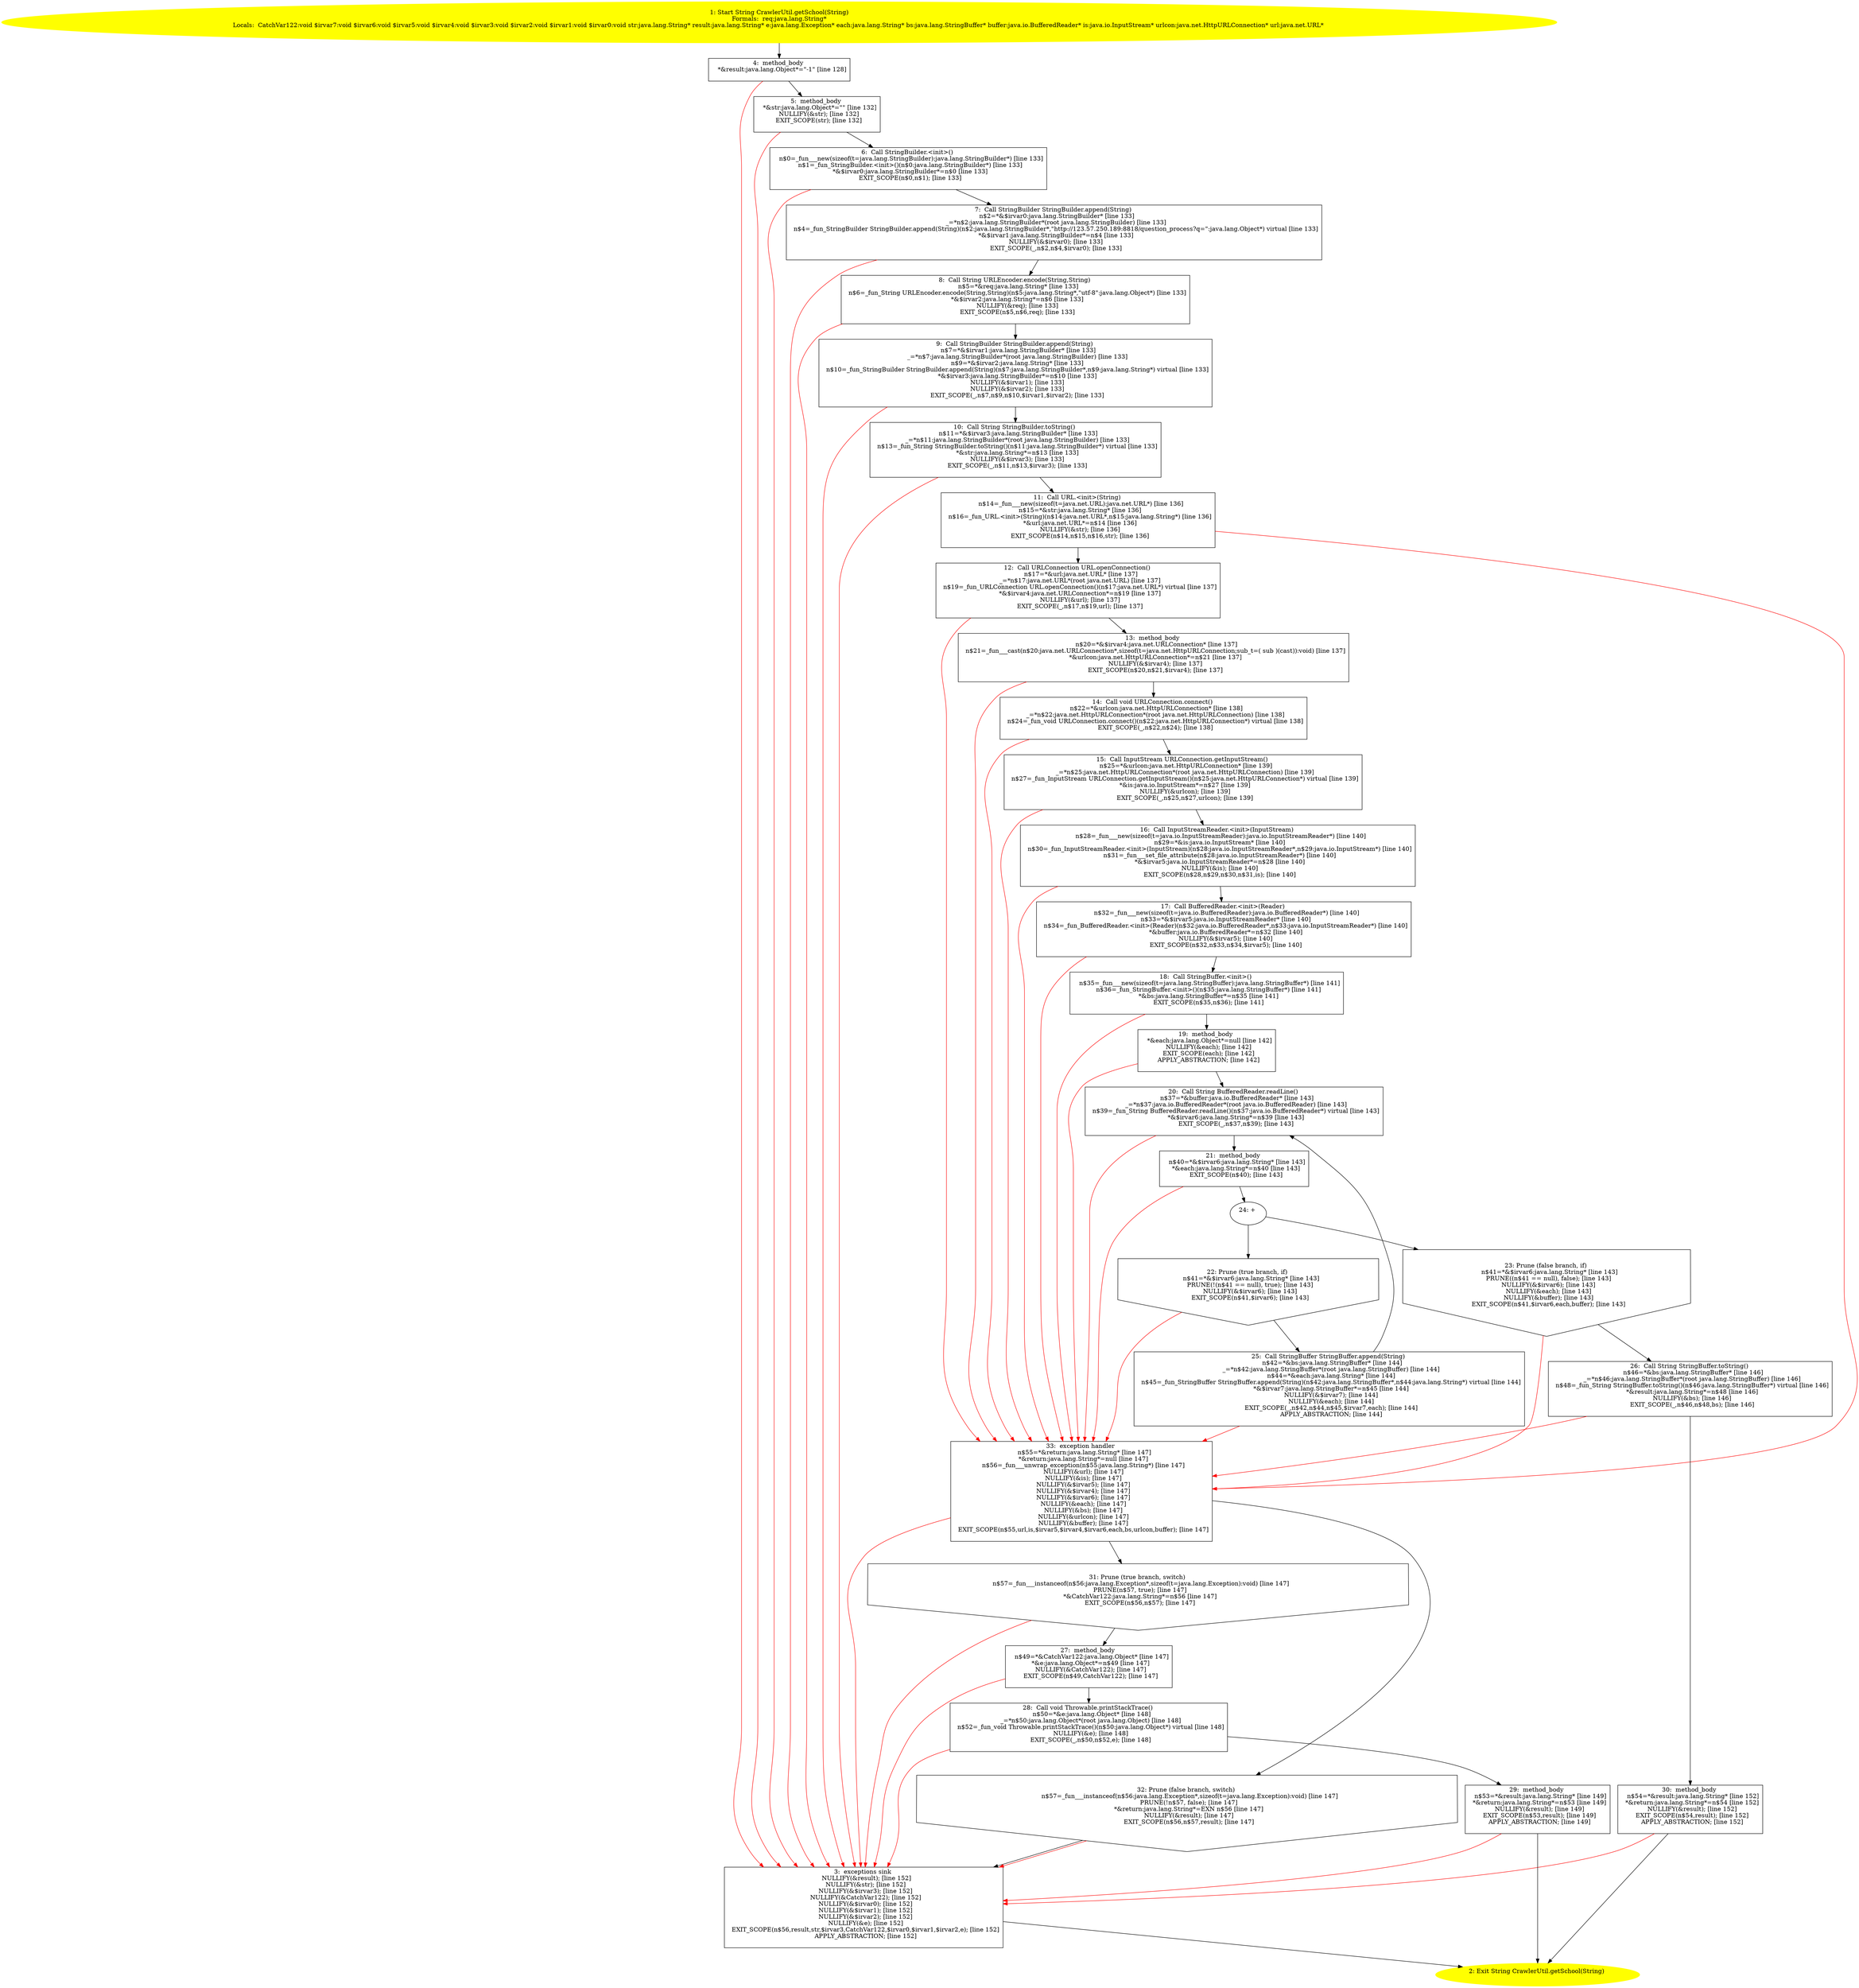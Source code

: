 /* @generated */
digraph cfg {
"com.dulishuo.util.CrawlerUtil.getSchool(java.lang.String):java.lang.String.6e4da2f4f9ba61c6be48398b0289fff9_1" [label="1: Start String CrawlerUtil.getSchool(String)\nFormals:  req:java.lang.String*\nLocals:  CatchVar122:void $irvar7:void $irvar6:void $irvar5:void $irvar4:void $irvar3:void $irvar2:void $irvar1:void $irvar0:void str:java.lang.String* result:java.lang.String* e:java.lang.Exception* each:java.lang.String* bs:java.lang.StringBuffer* buffer:java.io.BufferedReader* is:java.io.InputStream* urlcon:java.net.HttpURLConnection* url:java.net.URL* \n  " color=yellow style=filled]
	

	 "com.dulishuo.util.CrawlerUtil.getSchool(java.lang.String):java.lang.String.6e4da2f4f9ba61c6be48398b0289fff9_1" -> "com.dulishuo.util.CrawlerUtil.getSchool(java.lang.String):java.lang.String.6e4da2f4f9ba61c6be48398b0289fff9_4" ;
"com.dulishuo.util.CrawlerUtil.getSchool(java.lang.String):java.lang.String.6e4da2f4f9ba61c6be48398b0289fff9_2" [label="2: Exit String CrawlerUtil.getSchool(String) \n  " color=yellow style=filled]
	

"com.dulishuo.util.CrawlerUtil.getSchool(java.lang.String):java.lang.String.6e4da2f4f9ba61c6be48398b0289fff9_3" [label="3:  exceptions sink \n   NULLIFY(&result); [line 152]\n  NULLIFY(&str); [line 152]\n  NULLIFY(&$irvar3); [line 152]\n  NULLIFY(&CatchVar122); [line 152]\n  NULLIFY(&$irvar0); [line 152]\n  NULLIFY(&$irvar1); [line 152]\n  NULLIFY(&$irvar2); [line 152]\n  NULLIFY(&e); [line 152]\n  EXIT_SCOPE(n$56,result,str,$irvar3,CatchVar122,$irvar0,$irvar1,$irvar2,e); [line 152]\n  APPLY_ABSTRACTION; [line 152]\n " shape="box"]
	

	 "com.dulishuo.util.CrawlerUtil.getSchool(java.lang.String):java.lang.String.6e4da2f4f9ba61c6be48398b0289fff9_3" -> "com.dulishuo.util.CrawlerUtil.getSchool(java.lang.String):java.lang.String.6e4da2f4f9ba61c6be48398b0289fff9_2" ;
"com.dulishuo.util.CrawlerUtil.getSchool(java.lang.String):java.lang.String.6e4da2f4f9ba61c6be48398b0289fff9_4" [label="4:  method_body \n   *&result:java.lang.Object*=\"-1\" [line 128]\n " shape="box"]
	

	 "com.dulishuo.util.CrawlerUtil.getSchool(java.lang.String):java.lang.String.6e4da2f4f9ba61c6be48398b0289fff9_4" -> "com.dulishuo.util.CrawlerUtil.getSchool(java.lang.String):java.lang.String.6e4da2f4f9ba61c6be48398b0289fff9_5" ;
	 "com.dulishuo.util.CrawlerUtil.getSchool(java.lang.String):java.lang.String.6e4da2f4f9ba61c6be48398b0289fff9_4" -> "com.dulishuo.util.CrawlerUtil.getSchool(java.lang.String):java.lang.String.6e4da2f4f9ba61c6be48398b0289fff9_3" [color="red" ];
"com.dulishuo.util.CrawlerUtil.getSchool(java.lang.String):java.lang.String.6e4da2f4f9ba61c6be48398b0289fff9_5" [label="5:  method_body \n   *&str:java.lang.Object*=\"\" [line 132]\n  NULLIFY(&str); [line 132]\n  EXIT_SCOPE(str); [line 132]\n " shape="box"]
	

	 "com.dulishuo.util.CrawlerUtil.getSchool(java.lang.String):java.lang.String.6e4da2f4f9ba61c6be48398b0289fff9_5" -> "com.dulishuo.util.CrawlerUtil.getSchool(java.lang.String):java.lang.String.6e4da2f4f9ba61c6be48398b0289fff9_6" ;
	 "com.dulishuo.util.CrawlerUtil.getSchool(java.lang.String):java.lang.String.6e4da2f4f9ba61c6be48398b0289fff9_5" -> "com.dulishuo.util.CrawlerUtil.getSchool(java.lang.String):java.lang.String.6e4da2f4f9ba61c6be48398b0289fff9_3" [color="red" ];
"com.dulishuo.util.CrawlerUtil.getSchool(java.lang.String):java.lang.String.6e4da2f4f9ba61c6be48398b0289fff9_6" [label="6:  Call StringBuilder.<init>() \n   n$0=_fun___new(sizeof(t=java.lang.StringBuilder):java.lang.StringBuilder*) [line 133]\n  n$1=_fun_StringBuilder.<init>()(n$0:java.lang.StringBuilder*) [line 133]\n  *&$irvar0:java.lang.StringBuilder*=n$0 [line 133]\n  EXIT_SCOPE(n$0,n$1); [line 133]\n " shape="box"]
	

	 "com.dulishuo.util.CrawlerUtil.getSchool(java.lang.String):java.lang.String.6e4da2f4f9ba61c6be48398b0289fff9_6" -> "com.dulishuo.util.CrawlerUtil.getSchool(java.lang.String):java.lang.String.6e4da2f4f9ba61c6be48398b0289fff9_7" ;
	 "com.dulishuo.util.CrawlerUtil.getSchool(java.lang.String):java.lang.String.6e4da2f4f9ba61c6be48398b0289fff9_6" -> "com.dulishuo.util.CrawlerUtil.getSchool(java.lang.String):java.lang.String.6e4da2f4f9ba61c6be48398b0289fff9_3" [color="red" ];
"com.dulishuo.util.CrawlerUtil.getSchool(java.lang.String):java.lang.String.6e4da2f4f9ba61c6be48398b0289fff9_7" [label="7:  Call StringBuilder StringBuilder.append(String) \n   n$2=*&$irvar0:java.lang.StringBuilder* [line 133]\n  _=*n$2:java.lang.StringBuilder*(root java.lang.StringBuilder) [line 133]\n  n$4=_fun_StringBuilder StringBuilder.append(String)(n$2:java.lang.StringBuilder*,\"http://123.57.250.189:8818/question_process?q=\":java.lang.Object*) virtual [line 133]\n  *&$irvar1:java.lang.StringBuilder*=n$4 [line 133]\n  NULLIFY(&$irvar0); [line 133]\n  EXIT_SCOPE(_,n$2,n$4,$irvar0); [line 133]\n " shape="box"]
	

	 "com.dulishuo.util.CrawlerUtil.getSchool(java.lang.String):java.lang.String.6e4da2f4f9ba61c6be48398b0289fff9_7" -> "com.dulishuo.util.CrawlerUtil.getSchool(java.lang.String):java.lang.String.6e4da2f4f9ba61c6be48398b0289fff9_8" ;
	 "com.dulishuo.util.CrawlerUtil.getSchool(java.lang.String):java.lang.String.6e4da2f4f9ba61c6be48398b0289fff9_7" -> "com.dulishuo.util.CrawlerUtil.getSchool(java.lang.String):java.lang.String.6e4da2f4f9ba61c6be48398b0289fff9_3" [color="red" ];
"com.dulishuo.util.CrawlerUtil.getSchool(java.lang.String):java.lang.String.6e4da2f4f9ba61c6be48398b0289fff9_8" [label="8:  Call String URLEncoder.encode(String,String) \n   n$5=*&req:java.lang.String* [line 133]\n  n$6=_fun_String URLEncoder.encode(String,String)(n$5:java.lang.String*,\"utf-8\":java.lang.Object*) [line 133]\n  *&$irvar2:java.lang.String*=n$6 [line 133]\n  NULLIFY(&req); [line 133]\n  EXIT_SCOPE(n$5,n$6,req); [line 133]\n " shape="box"]
	

	 "com.dulishuo.util.CrawlerUtil.getSchool(java.lang.String):java.lang.String.6e4da2f4f9ba61c6be48398b0289fff9_8" -> "com.dulishuo.util.CrawlerUtil.getSchool(java.lang.String):java.lang.String.6e4da2f4f9ba61c6be48398b0289fff9_9" ;
	 "com.dulishuo.util.CrawlerUtil.getSchool(java.lang.String):java.lang.String.6e4da2f4f9ba61c6be48398b0289fff9_8" -> "com.dulishuo.util.CrawlerUtil.getSchool(java.lang.String):java.lang.String.6e4da2f4f9ba61c6be48398b0289fff9_3" [color="red" ];
"com.dulishuo.util.CrawlerUtil.getSchool(java.lang.String):java.lang.String.6e4da2f4f9ba61c6be48398b0289fff9_9" [label="9:  Call StringBuilder StringBuilder.append(String) \n   n$7=*&$irvar1:java.lang.StringBuilder* [line 133]\n  _=*n$7:java.lang.StringBuilder*(root java.lang.StringBuilder) [line 133]\n  n$9=*&$irvar2:java.lang.String* [line 133]\n  n$10=_fun_StringBuilder StringBuilder.append(String)(n$7:java.lang.StringBuilder*,n$9:java.lang.String*) virtual [line 133]\n  *&$irvar3:java.lang.StringBuilder*=n$10 [line 133]\n  NULLIFY(&$irvar1); [line 133]\n  NULLIFY(&$irvar2); [line 133]\n  EXIT_SCOPE(_,n$7,n$9,n$10,$irvar1,$irvar2); [line 133]\n " shape="box"]
	

	 "com.dulishuo.util.CrawlerUtil.getSchool(java.lang.String):java.lang.String.6e4da2f4f9ba61c6be48398b0289fff9_9" -> "com.dulishuo.util.CrawlerUtil.getSchool(java.lang.String):java.lang.String.6e4da2f4f9ba61c6be48398b0289fff9_10" ;
	 "com.dulishuo.util.CrawlerUtil.getSchool(java.lang.String):java.lang.String.6e4da2f4f9ba61c6be48398b0289fff9_9" -> "com.dulishuo.util.CrawlerUtil.getSchool(java.lang.String):java.lang.String.6e4da2f4f9ba61c6be48398b0289fff9_3" [color="red" ];
"com.dulishuo.util.CrawlerUtil.getSchool(java.lang.String):java.lang.String.6e4da2f4f9ba61c6be48398b0289fff9_10" [label="10:  Call String StringBuilder.toString() \n   n$11=*&$irvar3:java.lang.StringBuilder* [line 133]\n  _=*n$11:java.lang.StringBuilder*(root java.lang.StringBuilder) [line 133]\n  n$13=_fun_String StringBuilder.toString()(n$11:java.lang.StringBuilder*) virtual [line 133]\n  *&str:java.lang.String*=n$13 [line 133]\n  NULLIFY(&$irvar3); [line 133]\n  EXIT_SCOPE(_,n$11,n$13,$irvar3); [line 133]\n " shape="box"]
	

	 "com.dulishuo.util.CrawlerUtil.getSchool(java.lang.String):java.lang.String.6e4da2f4f9ba61c6be48398b0289fff9_10" -> "com.dulishuo.util.CrawlerUtil.getSchool(java.lang.String):java.lang.String.6e4da2f4f9ba61c6be48398b0289fff9_11" ;
	 "com.dulishuo.util.CrawlerUtil.getSchool(java.lang.String):java.lang.String.6e4da2f4f9ba61c6be48398b0289fff9_10" -> "com.dulishuo.util.CrawlerUtil.getSchool(java.lang.String):java.lang.String.6e4da2f4f9ba61c6be48398b0289fff9_3" [color="red" ];
"com.dulishuo.util.CrawlerUtil.getSchool(java.lang.String):java.lang.String.6e4da2f4f9ba61c6be48398b0289fff9_11" [label="11:  Call URL.<init>(String) \n   n$14=_fun___new(sizeof(t=java.net.URL):java.net.URL*) [line 136]\n  n$15=*&str:java.lang.String* [line 136]\n  n$16=_fun_URL.<init>(String)(n$14:java.net.URL*,n$15:java.lang.String*) [line 136]\n  *&url:java.net.URL*=n$14 [line 136]\n  NULLIFY(&str); [line 136]\n  EXIT_SCOPE(n$14,n$15,n$16,str); [line 136]\n " shape="box"]
	

	 "com.dulishuo.util.CrawlerUtil.getSchool(java.lang.String):java.lang.String.6e4da2f4f9ba61c6be48398b0289fff9_11" -> "com.dulishuo.util.CrawlerUtil.getSchool(java.lang.String):java.lang.String.6e4da2f4f9ba61c6be48398b0289fff9_12" ;
	 "com.dulishuo.util.CrawlerUtil.getSchool(java.lang.String):java.lang.String.6e4da2f4f9ba61c6be48398b0289fff9_11" -> "com.dulishuo.util.CrawlerUtil.getSchool(java.lang.String):java.lang.String.6e4da2f4f9ba61c6be48398b0289fff9_33" [color="red" ];
"com.dulishuo.util.CrawlerUtil.getSchool(java.lang.String):java.lang.String.6e4da2f4f9ba61c6be48398b0289fff9_12" [label="12:  Call URLConnection URL.openConnection() \n   n$17=*&url:java.net.URL* [line 137]\n  _=*n$17:java.net.URL*(root java.net.URL) [line 137]\n  n$19=_fun_URLConnection URL.openConnection()(n$17:java.net.URL*) virtual [line 137]\n  *&$irvar4:java.net.URLConnection*=n$19 [line 137]\n  NULLIFY(&url); [line 137]\n  EXIT_SCOPE(_,n$17,n$19,url); [line 137]\n " shape="box"]
	

	 "com.dulishuo.util.CrawlerUtil.getSchool(java.lang.String):java.lang.String.6e4da2f4f9ba61c6be48398b0289fff9_12" -> "com.dulishuo.util.CrawlerUtil.getSchool(java.lang.String):java.lang.String.6e4da2f4f9ba61c6be48398b0289fff9_13" ;
	 "com.dulishuo.util.CrawlerUtil.getSchool(java.lang.String):java.lang.String.6e4da2f4f9ba61c6be48398b0289fff9_12" -> "com.dulishuo.util.CrawlerUtil.getSchool(java.lang.String):java.lang.String.6e4da2f4f9ba61c6be48398b0289fff9_33" [color="red" ];
"com.dulishuo.util.CrawlerUtil.getSchool(java.lang.String):java.lang.String.6e4da2f4f9ba61c6be48398b0289fff9_13" [label="13:  method_body \n   n$20=*&$irvar4:java.net.URLConnection* [line 137]\n  n$21=_fun___cast(n$20:java.net.URLConnection*,sizeof(t=java.net.HttpURLConnection;sub_t=( sub )(cast)):void) [line 137]\n  *&urlcon:java.net.HttpURLConnection*=n$21 [line 137]\n  NULLIFY(&$irvar4); [line 137]\n  EXIT_SCOPE(n$20,n$21,$irvar4); [line 137]\n " shape="box"]
	

	 "com.dulishuo.util.CrawlerUtil.getSchool(java.lang.String):java.lang.String.6e4da2f4f9ba61c6be48398b0289fff9_13" -> "com.dulishuo.util.CrawlerUtil.getSchool(java.lang.String):java.lang.String.6e4da2f4f9ba61c6be48398b0289fff9_14" ;
	 "com.dulishuo.util.CrawlerUtil.getSchool(java.lang.String):java.lang.String.6e4da2f4f9ba61c6be48398b0289fff9_13" -> "com.dulishuo.util.CrawlerUtil.getSchool(java.lang.String):java.lang.String.6e4da2f4f9ba61c6be48398b0289fff9_33" [color="red" ];
"com.dulishuo.util.CrawlerUtil.getSchool(java.lang.String):java.lang.String.6e4da2f4f9ba61c6be48398b0289fff9_14" [label="14:  Call void URLConnection.connect() \n   n$22=*&urlcon:java.net.HttpURLConnection* [line 138]\n  _=*n$22:java.net.HttpURLConnection*(root java.net.HttpURLConnection) [line 138]\n  n$24=_fun_void URLConnection.connect()(n$22:java.net.HttpURLConnection*) virtual [line 138]\n  EXIT_SCOPE(_,n$22,n$24); [line 138]\n " shape="box"]
	

	 "com.dulishuo.util.CrawlerUtil.getSchool(java.lang.String):java.lang.String.6e4da2f4f9ba61c6be48398b0289fff9_14" -> "com.dulishuo.util.CrawlerUtil.getSchool(java.lang.String):java.lang.String.6e4da2f4f9ba61c6be48398b0289fff9_15" ;
	 "com.dulishuo.util.CrawlerUtil.getSchool(java.lang.String):java.lang.String.6e4da2f4f9ba61c6be48398b0289fff9_14" -> "com.dulishuo.util.CrawlerUtil.getSchool(java.lang.String):java.lang.String.6e4da2f4f9ba61c6be48398b0289fff9_33" [color="red" ];
"com.dulishuo.util.CrawlerUtil.getSchool(java.lang.String):java.lang.String.6e4da2f4f9ba61c6be48398b0289fff9_15" [label="15:  Call InputStream URLConnection.getInputStream() \n   n$25=*&urlcon:java.net.HttpURLConnection* [line 139]\n  _=*n$25:java.net.HttpURLConnection*(root java.net.HttpURLConnection) [line 139]\n  n$27=_fun_InputStream URLConnection.getInputStream()(n$25:java.net.HttpURLConnection*) virtual [line 139]\n  *&is:java.io.InputStream*=n$27 [line 139]\n  NULLIFY(&urlcon); [line 139]\n  EXIT_SCOPE(_,n$25,n$27,urlcon); [line 139]\n " shape="box"]
	

	 "com.dulishuo.util.CrawlerUtil.getSchool(java.lang.String):java.lang.String.6e4da2f4f9ba61c6be48398b0289fff9_15" -> "com.dulishuo.util.CrawlerUtil.getSchool(java.lang.String):java.lang.String.6e4da2f4f9ba61c6be48398b0289fff9_16" ;
	 "com.dulishuo.util.CrawlerUtil.getSchool(java.lang.String):java.lang.String.6e4da2f4f9ba61c6be48398b0289fff9_15" -> "com.dulishuo.util.CrawlerUtil.getSchool(java.lang.String):java.lang.String.6e4da2f4f9ba61c6be48398b0289fff9_33" [color="red" ];
"com.dulishuo.util.CrawlerUtil.getSchool(java.lang.String):java.lang.String.6e4da2f4f9ba61c6be48398b0289fff9_16" [label="16:  Call InputStreamReader.<init>(InputStream) \n   n$28=_fun___new(sizeof(t=java.io.InputStreamReader):java.io.InputStreamReader*) [line 140]\n  n$29=*&is:java.io.InputStream* [line 140]\n  n$30=_fun_InputStreamReader.<init>(InputStream)(n$28:java.io.InputStreamReader*,n$29:java.io.InputStream*) [line 140]\n  n$31=_fun___set_file_attribute(n$28:java.io.InputStreamReader*) [line 140]\n  *&$irvar5:java.io.InputStreamReader*=n$28 [line 140]\n  NULLIFY(&is); [line 140]\n  EXIT_SCOPE(n$28,n$29,n$30,n$31,is); [line 140]\n " shape="box"]
	

	 "com.dulishuo.util.CrawlerUtil.getSchool(java.lang.String):java.lang.String.6e4da2f4f9ba61c6be48398b0289fff9_16" -> "com.dulishuo.util.CrawlerUtil.getSchool(java.lang.String):java.lang.String.6e4da2f4f9ba61c6be48398b0289fff9_17" ;
	 "com.dulishuo.util.CrawlerUtil.getSchool(java.lang.String):java.lang.String.6e4da2f4f9ba61c6be48398b0289fff9_16" -> "com.dulishuo.util.CrawlerUtil.getSchool(java.lang.String):java.lang.String.6e4da2f4f9ba61c6be48398b0289fff9_33" [color="red" ];
"com.dulishuo.util.CrawlerUtil.getSchool(java.lang.String):java.lang.String.6e4da2f4f9ba61c6be48398b0289fff9_17" [label="17:  Call BufferedReader.<init>(Reader) \n   n$32=_fun___new(sizeof(t=java.io.BufferedReader):java.io.BufferedReader*) [line 140]\n  n$33=*&$irvar5:java.io.InputStreamReader* [line 140]\n  n$34=_fun_BufferedReader.<init>(Reader)(n$32:java.io.BufferedReader*,n$33:java.io.InputStreamReader*) [line 140]\n  *&buffer:java.io.BufferedReader*=n$32 [line 140]\n  NULLIFY(&$irvar5); [line 140]\n  EXIT_SCOPE(n$32,n$33,n$34,$irvar5); [line 140]\n " shape="box"]
	

	 "com.dulishuo.util.CrawlerUtil.getSchool(java.lang.String):java.lang.String.6e4da2f4f9ba61c6be48398b0289fff9_17" -> "com.dulishuo.util.CrawlerUtil.getSchool(java.lang.String):java.lang.String.6e4da2f4f9ba61c6be48398b0289fff9_18" ;
	 "com.dulishuo.util.CrawlerUtil.getSchool(java.lang.String):java.lang.String.6e4da2f4f9ba61c6be48398b0289fff9_17" -> "com.dulishuo.util.CrawlerUtil.getSchool(java.lang.String):java.lang.String.6e4da2f4f9ba61c6be48398b0289fff9_33" [color="red" ];
"com.dulishuo.util.CrawlerUtil.getSchool(java.lang.String):java.lang.String.6e4da2f4f9ba61c6be48398b0289fff9_18" [label="18:  Call StringBuffer.<init>() \n   n$35=_fun___new(sizeof(t=java.lang.StringBuffer):java.lang.StringBuffer*) [line 141]\n  n$36=_fun_StringBuffer.<init>()(n$35:java.lang.StringBuffer*) [line 141]\n  *&bs:java.lang.StringBuffer*=n$35 [line 141]\n  EXIT_SCOPE(n$35,n$36); [line 141]\n " shape="box"]
	

	 "com.dulishuo.util.CrawlerUtil.getSchool(java.lang.String):java.lang.String.6e4da2f4f9ba61c6be48398b0289fff9_18" -> "com.dulishuo.util.CrawlerUtil.getSchool(java.lang.String):java.lang.String.6e4da2f4f9ba61c6be48398b0289fff9_19" ;
	 "com.dulishuo.util.CrawlerUtil.getSchool(java.lang.String):java.lang.String.6e4da2f4f9ba61c6be48398b0289fff9_18" -> "com.dulishuo.util.CrawlerUtil.getSchool(java.lang.String):java.lang.String.6e4da2f4f9ba61c6be48398b0289fff9_33" [color="red" ];
"com.dulishuo.util.CrawlerUtil.getSchool(java.lang.String):java.lang.String.6e4da2f4f9ba61c6be48398b0289fff9_19" [label="19:  method_body \n   *&each:java.lang.Object*=null [line 142]\n  NULLIFY(&each); [line 142]\n  EXIT_SCOPE(each); [line 142]\n  APPLY_ABSTRACTION; [line 142]\n " shape="box"]
	

	 "com.dulishuo.util.CrawlerUtil.getSchool(java.lang.String):java.lang.String.6e4da2f4f9ba61c6be48398b0289fff9_19" -> "com.dulishuo.util.CrawlerUtil.getSchool(java.lang.String):java.lang.String.6e4da2f4f9ba61c6be48398b0289fff9_20" ;
	 "com.dulishuo.util.CrawlerUtil.getSchool(java.lang.String):java.lang.String.6e4da2f4f9ba61c6be48398b0289fff9_19" -> "com.dulishuo.util.CrawlerUtil.getSchool(java.lang.String):java.lang.String.6e4da2f4f9ba61c6be48398b0289fff9_33" [color="red" ];
"com.dulishuo.util.CrawlerUtil.getSchool(java.lang.String):java.lang.String.6e4da2f4f9ba61c6be48398b0289fff9_20" [label="20:  Call String BufferedReader.readLine() \n   n$37=*&buffer:java.io.BufferedReader* [line 143]\n  _=*n$37:java.io.BufferedReader*(root java.io.BufferedReader) [line 143]\n  n$39=_fun_String BufferedReader.readLine()(n$37:java.io.BufferedReader*) virtual [line 143]\n  *&$irvar6:java.lang.String*=n$39 [line 143]\n  EXIT_SCOPE(_,n$37,n$39); [line 143]\n " shape="box"]
	

	 "com.dulishuo.util.CrawlerUtil.getSchool(java.lang.String):java.lang.String.6e4da2f4f9ba61c6be48398b0289fff9_20" -> "com.dulishuo.util.CrawlerUtil.getSchool(java.lang.String):java.lang.String.6e4da2f4f9ba61c6be48398b0289fff9_21" ;
	 "com.dulishuo.util.CrawlerUtil.getSchool(java.lang.String):java.lang.String.6e4da2f4f9ba61c6be48398b0289fff9_20" -> "com.dulishuo.util.CrawlerUtil.getSchool(java.lang.String):java.lang.String.6e4da2f4f9ba61c6be48398b0289fff9_33" [color="red" ];
"com.dulishuo.util.CrawlerUtil.getSchool(java.lang.String):java.lang.String.6e4da2f4f9ba61c6be48398b0289fff9_21" [label="21:  method_body \n   n$40=*&$irvar6:java.lang.String* [line 143]\n  *&each:java.lang.String*=n$40 [line 143]\n  EXIT_SCOPE(n$40); [line 143]\n " shape="box"]
	

	 "com.dulishuo.util.CrawlerUtil.getSchool(java.lang.String):java.lang.String.6e4da2f4f9ba61c6be48398b0289fff9_21" -> "com.dulishuo.util.CrawlerUtil.getSchool(java.lang.String):java.lang.String.6e4da2f4f9ba61c6be48398b0289fff9_24" ;
	 "com.dulishuo.util.CrawlerUtil.getSchool(java.lang.String):java.lang.String.6e4da2f4f9ba61c6be48398b0289fff9_21" -> "com.dulishuo.util.CrawlerUtil.getSchool(java.lang.String):java.lang.String.6e4da2f4f9ba61c6be48398b0289fff9_33" [color="red" ];
"com.dulishuo.util.CrawlerUtil.getSchool(java.lang.String):java.lang.String.6e4da2f4f9ba61c6be48398b0289fff9_22" [label="22: Prune (true branch, if) \n   n$41=*&$irvar6:java.lang.String* [line 143]\n  PRUNE(!(n$41 == null), true); [line 143]\n  NULLIFY(&$irvar6); [line 143]\n  EXIT_SCOPE(n$41,$irvar6); [line 143]\n " shape="invhouse"]
	

	 "com.dulishuo.util.CrawlerUtil.getSchool(java.lang.String):java.lang.String.6e4da2f4f9ba61c6be48398b0289fff9_22" -> "com.dulishuo.util.CrawlerUtil.getSchool(java.lang.String):java.lang.String.6e4da2f4f9ba61c6be48398b0289fff9_25" ;
	 "com.dulishuo.util.CrawlerUtil.getSchool(java.lang.String):java.lang.String.6e4da2f4f9ba61c6be48398b0289fff9_22" -> "com.dulishuo.util.CrawlerUtil.getSchool(java.lang.String):java.lang.String.6e4da2f4f9ba61c6be48398b0289fff9_33" [color="red" ];
"com.dulishuo.util.CrawlerUtil.getSchool(java.lang.String):java.lang.String.6e4da2f4f9ba61c6be48398b0289fff9_23" [label="23: Prune (false branch, if) \n   n$41=*&$irvar6:java.lang.String* [line 143]\n  PRUNE((n$41 == null), false); [line 143]\n  NULLIFY(&$irvar6); [line 143]\n  NULLIFY(&each); [line 143]\n  NULLIFY(&buffer); [line 143]\n  EXIT_SCOPE(n$41,$irvar6,each,buffer); [line 143]\n " shape="invhouse"]
	

	 "com.dulishuo.util.CrawlerUtil.getSchool(java.lang.String):java.lang.String.6e4da2f4f9ba61c6be48398b0289fff9_23" -> "com.dulishuo.util.CrawlerUtil.getSchool(java.lang.String):java.lang.String.6e4da2f4f9ba61c6be48398b0289fff9_26" ;
	 "com.dulishuo.util.CrawlerUtil.getSchool(java.lang.String):java.lang.String.6e4da2f4f9ba61c6be48398b0289fff9_23" -> "com.dulishuo.util.CrawlerUtil.getSchool(java.lang.String):java.lang.String.6e4da2f4f9ba61c6be48398b0289fff9_33" [color="red" ];
"com.dulishuo.util.CrawlerUtil.getSchool(java.lang.String):java.lang.String.6e4da2f4f9ba61c6be48398b0289fff9_24" [label="24: + \n  " ]
	

	 "com.dulishuo.util.CrawlerUtil.getSchool(java.lang.String):java.lang.String.6e4da2f4f9ba61c6be48398b0289fff9_24" -> "com.dulishuo.util.CrawlerUtil.getSchool(java.lang.String):java.lang.String.6e4da2f4f9ba61c6be48398b0289fff9_22" ;
	 "com.dulishuo.util.CrawlerUtil.getSchool(java.lang.String):java.lang.String.6e4da2f4f9ba61c6be48398b0289fff9_24" -> "com.dulishuo.util.CrawlerUtil.getSchool(java.lang.String):java.lang.String.6e4da2f4f9ba61c6be48398b0289fff9_23" ;
"com.dulishuo.util.CrawlerUtil.getSchool(java.lang.String):java.lang.String.6e4da2f4f9ba61c6be48398b0289fff9_25" [label="25:  Call StringBuffer StringBuffer.append(String) \n   n$42=*&bs:java.lang.StringBuffer* [line 144]\n  _=*n$42:java.lang.StringBuffer*(root java.lang.StringBuffer) [line 144]\n  n$44=*&each:java.lang.String* [line 144]\n  n$45=_fun_StringBuffer StringBuffer.append(String)(n$42:java.lang.StringBuffer*,n$44:java.lang.String*) virtual [line 144]\n  *&$irvar7:java.lang.StringBuffer*=n$45 [line 144]\n  NULLIFY(&$irvar7); [line 144]\n  NULLIFY(&each); [line 144]\n  EXIT_SCOPE(_,n$42,n$44,n$45,$irvar7,each); [line 144]\n  APPLY_ABSTRACTION; [line 144]\n " shape="box"]
	

	 "com.dulishuo.util.CrawlerUtil.getSchool(java.lang.String):java.lang.String.6e4da2f4f9ba61c6be48398b0289fff9_25" -> "com.dulishuo.util.CrawlerUtil.getSchool(java.lang.String):java.lang.String.6e4da2f4f9ba61c6be48398b0289fff9_20" ;
	 "com.dulishuo.util.CrawlerUtil.getSchool(java.lang.String):java.lang.String.6e4da2f4f9ba61c6be48398b0289fff9_25" -> "com.dulishuo.util.CrawlerUtil.getSchool(java.lang.String):java.lang.String.6e4da2f4f9ba61c6be48398b0289fff9_33" [color="red" ];
"com.dulishuo.util.CrawlerUtil.getSchool(java.lang.String):java.lang.String.6e4da2f4f9ba61c6be48398b0289fff9_26" [label="26:  Call String StringBuffer.toString() \n   n$46=*&bs:java.lang.StringBuffer* [line 146]\n  _=*n$46:java.lang.StringBuffer*(root java.lang.StringBuffer) [line 146]\n  n$48=_fun_String StringBuffer.toString()(n$46:java.lang.StringBuffer*) virtual [line 146]\n  *&result:java.lang.String*=n$48 [line 146]\n  NULLIFY(&bs); [line 146]\n  EXIT_SCOPE(_,n$46,n$48,bs); [line 146]\n " shape="box"]
	

	 "com.dulishuo.util.CrawlerUtil.getSchool(java.lang.String):java.lang.String.6e4da2f4f9ba61c6be48398b0289fff9_26" -> "com.dulishuo.util.CrawlerUtil.getSchool(java.lang.String):java.lang.String.6e4da2f4f9ba61c6be48398b0289fff9_30" ;
	 "com.dulishuo.util.CrawlerUtil.getSchool(java.lang.String):java.lang.String.6e4da2f4f9ba61c6be48398b0289fff9_26" -> "com.dulishuo.util.CrawlerUtil.getSchool(java.lang.String):java.lang.String.6e4da2f4f9ba61c6be48398b0289fff9_33" [color="red" ];
"com.dulishuo.util.CrawlerUtil.getSchool(java.lang.String):java.lang.String.6e4da2f4f9ba61c6be48398b0289fff9_27" [label="27:  method_body \n   n$49=*&CatchVar122:java.lang.Object* [line 147]\n  *&e:java.lang.Object*=n$49 [line 147]\n  NULLIFY(&CatchVar122); [line 147]\n  EXIT_SCOPE(n$49,CatchVar122); [line 147]\n " shape="box"]
	

	 "com.dulishuo.util.CrawlerUtil.getSchool(java.lang.String):java.lang.String.6e4da2f4f9ba61c6be48398b0289fff9_27" -> "com.dulishuo.util.CrawlerUtil.getSchool(java.lang.String):java.lang.String.6e4da2f4f9ba61c6be48398b0289fff9_28" ;
	 "com.dulishuo.util.CrawlerUtil.getSchool(java.lang.String):java.lang.String.6e4da2f4f9ba61c6be48398b0289fff9_27" -> "com.dulishuo.util.CrawlerUtil.getSchool(java.lang.String):java.lang.String.6e4da2f4f9ba61c6be48398b0289fff9_3" [color="red" ];
"com.dulishuo.util.CrawlerUtil.getSchool(java.lang.String):java.lang.String.6e4da2f4f9ba61c6be48398b0289fff9_28" [label="28:  Call void Throwable.printStackTrace() \n   n$50=*&e:java.lang.Object* [line 148]\n  _=*n$50:java.lang.Object*(root java.lang.Object) [line 148]\n  n$52=_fun_void Throwable.printStackTrace()(n$50:java.lang.Object*) virtual [line 148]\n  NULLIFY(&e); [line 148]\n  EXIT_SCOPE(_,n$50,n$52,e); [line 148]\n " shape="box"]
	

	 "com.dulishuo.util.CrawlerUtil.getSchool(java.lang.String):java.lang.String.6e4da2f4f9ba61c6be48398b0289fff9_28" -> "com.dulishuo.util.CrawlerUtil.getSchool(java.lang.String):java.lang.String.6e4da2f4f9ba61c6be48398b0289fff9_29" ;
	 "com.dulishuo.util.CrawlerUtil.getSchool(java.lang.String):java.lang.String.6e4da2f4f9ba61c6be48398b0289fff9_28" -> "com.dulishuo.util.CrawlerUtil.getSchool(java.lang.String):java.lang.String.6e4da2f4f9ba61c6be48398b0289fff9_3" [color="red" ];
"com.dulishuo.util.CrawlerUtil.getSchool(java.lang.String):java.lang.String.6e4da2f4f9ba61c6be48398b0289fff9_29" [label="29:  method_body \n   n$53=*&result:java.lang.String* [line 149]\n  *&return:java.lang.String*=n$53 [line 149]\n  NULLIFY(&result); [line 149]\n  EXIT_SCOPE(n$53,result); [line 149]\n  APPLY_ABSTRACTION; [line 149]\n " shape="box"]
	

	 "com.dulishuo.util.CrawlerUtil.getSchool(java.lang.String):java.lang.String.6e4da2f4f9ba61c6be48398b0289fff9_29" -> "com.dulishuo.util.CrawlerUtil.getSchool(java.lang.String):java.lang.String.6e4da2f4f9ba61c6be48398b0289fff9_2" ;
	 "com.dulishuo.util.CrawlerUtil.getSchool(java.lang.String):java.lang.String.6e4da2f4f9ba61c6be48398b0289fff9_29" -> "com.dulishuo.util.CrawlerUtil.getSchool(java.lang.String):java.lang.String.6e4da2f4f9ba61c6be48398b0289fff9_3" [color="red" ];
"com.dulishuo.util.CrawlerUtil.getSchool(java.lang.String):java.lang.String.6e4da2f4f9ba61c6be48398b0289fff9_30" [label="30:  method_body \n   n$54=*&result:java.lang.String* [line 152]\n  *&return:java.lang.String*=n$54 [line 152]\n  NULLIFY(&result); [line 152]\n  EXIT_SCOPE(n$54,result); [line 152]\n  APPLY_ABSTRACTION; [line 152]\n " shape="box"]
	

	 "com.dulishuo.util.CrawlerUtil.getSchool(java.lang.String):java.lang.String.6e4da2f4f9ba61c6be48398b0289fff9_30" -> "com.dulishuo.util.CrawlerUtil.getSchool(java.lang.String):java.lang.String.6e4da2f4f9ba61c6be48398b0289fff9_2" ;
	 "com.dulishuo.util.CrawlerUtil.getSchool(java.lang.String):java.lang.String.6e4da2f4f9ba61c6be48398b0289fff9_30" -> "com.dulishuo.util.CrawlerUtil.getSchool(java.lang.String):java.lang.String.6e4da2f4f9ba61c6be48398b0289fff9_3" [color="red" ];
"com.dulishuo.util.CrawlerUtil.getSchool(java.lang.String):java.lang.String.6e4da2f4f9ba61c6be48398b0289fff9_31" [label="31: Prune (true branch, switch) \n   n$57=_fun___instanceof(n$56:java.lang.Exception*,sizeof(t=java.lang.Exception):void) [line 147]\n  PRUNE(n$57, true); [line 147]\n  *&CatchVar122:java.lang.String*=n$56 [line 147]\n  EXIT_SCOPE(n$56,n$57); [line 147]\n " shape="invhouse"]
	

	 "com.dulishuo.util.CrawlerUtil.getSchool(java.lang.String):java.lang.String.6e4da2f4f9ba61c6be48398b0289fff9_31" -> "com.dulishuo.util.CrawlerUtil.getSchool(java.lang.String):java.lang.String.6e4da2f4f9ba61c6be48398b0289fff9_27" ;
	 "com.dulishuo.util.CrawlerUtil.getSchool(java.lang.String):java.lang.String.6e4da2f4f9ba61c6be48398b0289fff9_31" -> "com.dulishuo.util.CrawlerUtil.getSchool(java.lang.String):java.lang.String.6e4da2f4f9ba61c6be48398b0289fff9_3" [color="red" ];
"com.dulishuo.util.CrawlerUtil.getSchool(java.lang.String):java.lang.String.6e4da2f4f9ba61c6be48398b0289fff9_32" [label="32: Prune (false branch, switch) \n   n$57=_fun___instanceof(n$56:java.lang.Exception*,sizeof(t=java.lang.Exception):void) [line 147]\n  PRUNE(!n$57, false); [line 147]\n  *&return:java.lang.String*=EXN n$56 [line 147]\n  NULLIFY(&result); [line 147]\n  EXIT_SCOPE(n$56,n$57,result); [line 147]\n " shape="invhouse"]
	

	 "com.dulishuo.util.CrawlerUtil.getSchool(java.lang.String):java.lang.String.6e4da2f4f9ba61c6be48398b0289fff9_32" -> "com.dulishuo.util.CrawlerUtil.getSchool(java.lang.String):java.lang.String.6e4da2f4f9ba61c6be48398b0289fff9_3" ;
	 "com.dulishuo.util.CrawlerUtil.getSchool(java.lang.String):java.lang.String.6e4da2f4f9ba61c6be48398b0289fff9_32" -> "com.dulishuo.util.CrawlerUtil.getSchool(java.lang.String):java.lang.String.6e4da2f4f9ba61c6be48398b0289fff9_3" [color="red" ];
"com.dulishuo.util.CrawlerUtil.getSchool(java.lang.String):java.lang.String.6e4da2f4f9ba61c6be48398b0289fff9_33" [label="33:  exception handler \n   n$55=*&return:java.lang.String* [line 147]\n  *&return:java.lang.String*=null [line 147]\n  n$56=_fun___unwrap_exception(n$55:java.lang.String*) [line 147]\n  NULLIFY(&url); [line 147]\n  NULLIFY(&is); [line 147]\n  NULLIFY(&$irvar5); [line 147]\n  NULLIFY(&$irvar4); [line 147]\n  NULLIFY(&$irvar6); [line 147]\n  NULLIFY(&each); [line 147]\n  NULLIFY(&bs); [line 147]\n  NULLIFY(&urlcon); [line 147]\n  NULLIFY(&buffer); [line 147]\n  EXIT_SCOPE(n$55,url,is,$irvar5,$irvar4,$irvar6,each,bs,urlcon,buffer); [line 147]\n " shape="box"]
	

	 "com.dulishuo.util.CrawlerUtil.getSchool(java.lang.String):java.lang.String.6e4da2f4f9ba61c6be48398b0289fff9_33" -> "com.dulishuo.util.CrawlerUtil.getSchool(java.lang.String):java.lang.String.6e4da2f4f9ba61c6be48398b0289fff9_31" ;
	 "com.dulishuo.util.CrawlerUtil.getSchool(java.lang.String):java.lang.String.6e4da2f4f9ba61c6be48398b0289fff9_33" -> "com.dulishuo.util.CrawlerUtil.getSchool(java.lang.String):java.lang.String.6e4da2f4f9ba61c6be48398b0289fff9_32" ;
	 "com.dulishuo.util.CrawlerUtil.getSchool(java.lang.String):java.lang.String.6e4da2f4f9ba61c6be48398b0289fff9_33" -> "com.dulishuo.util.CrawlerUtil.getSchool(java.lang.String):java.lang.String.6e4da2f4f9ba61c6be48398b0289fff9_3" [color="red" ];
}
